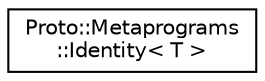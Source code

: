 digraph "Graphical Class Hierarchy"
{
  edge [fontname="Helvetica",fontsize="10",labelfontname="Helvetica",labelfontsize="10"];
  node [fontname="Helvetica",fontsize="10",shape=record];
  rankdir="LR";
  Node0 [label="Proto::Metaprograms\l::Identity\< T \>",height=0.2,width=0.4,color="black", fillcolor="white", style="filled",URL="$structProto_1_1Metaprograms_1_1Identity.html"];
}
